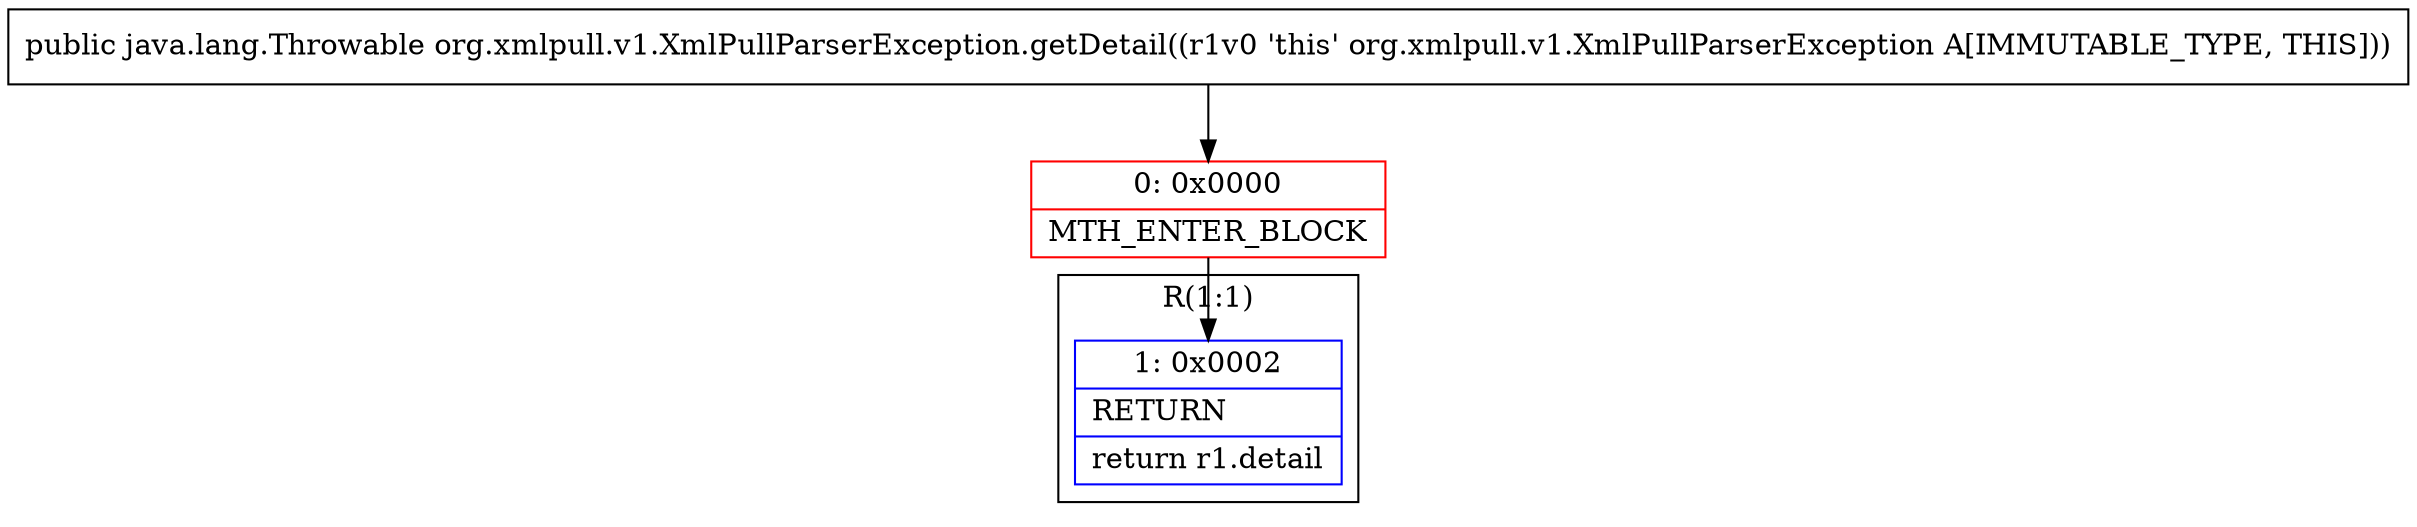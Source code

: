 digraph "CFG fororg.xmlpull.v1.XmlPullParserException.getDetail()Ljava\/lang\/Throwable;" {
subgraph cluster_Region_239887625 {
label = "R(1:1)";
node [shape=record,color=blue];
Node_1 [shape=record,label="{1\:\ 0x0002|RETURN\l|return r1.detail\l}"];
}
Node_0 [shape=record,color=red,label="{0\:\ 0x0000|MTH_ENTER_BLOCK\l}"];
MethodNode[shape=record,label="{public java.lang.Throwable org.xmlpull.v1.XmlPullParserException.getDetail((r1v0 'this' org.xmlpull.v1.XmlPullParserException A[IMMUTABLE_TYPE, THIS])) }"];
MethodNode -> Node_0;
Node_0 -> Node_1;
}

